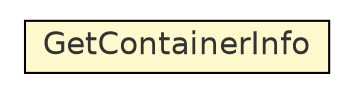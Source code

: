 #!/usr/local/bin/dot
#
# Class diagram 
# Generated by UmlGraph version 4.8 (http://www.spinellis.gr/sw/umlgraph)
#

digraph G {
	edge [fontname="Helvetica",fontsize=10,labelfontname="Helvetica",labelfontsize=10];
	node [fontname="Helvetica",fontsize=10,shape=plaintext];
	rankdir=LR;
	ranksep=1;
	// com.xuggle.xuggler.demos.GetContainerInfo
	c25196 [label=<<table border="0" cellborder="1" cellspacing="0" cellpadding="2" port="p" bgcolor="lemonChiffon" href="./GetContainerInfo.html">
		<tr><td><table border="0" cellspacing="0" cellpadding="1">
			<tr><td> GetContainerInfo </td></tr>
		</table></td></tr>
		</table>>, fontname="Helvetica", fontcolor="grey20", fontsize=15.0];
}


